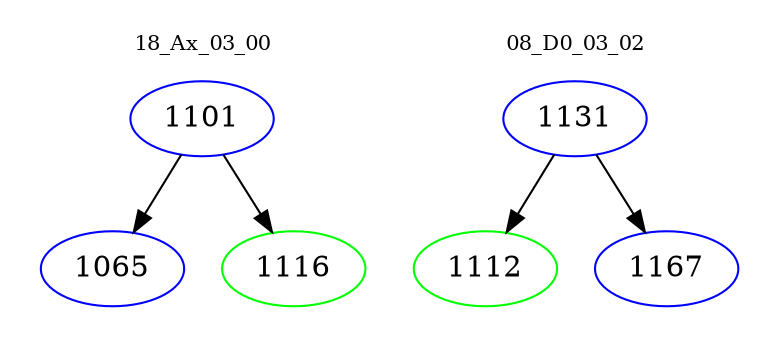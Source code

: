 digraph{
subgraph cluster_0 {
color = white
label = "18_Ax_03_00";
fontsize=10;
T0_1101 [label="1101", color="blue"]
T0_1101 -> T0_1065 [color="black"]
T0_1065 [label="1065", color="blue"]
T0_1101 -> T0_1116 [color="black"]
T0_1116 [label="1116", color="green"]
}
subgraph cluster_1 {
color = white
label = "08_D0_03_02";
fontsize=10;
T1_1131 [label="1131", color="blue"]
T1_1131 -> T1_1112 [color="black"]
T1_1112 [label="1112", color="green"]
T1_1131 -> T1_1167 [color="black"]
T1_1167 [label="1167", color="blue"]
}
}
